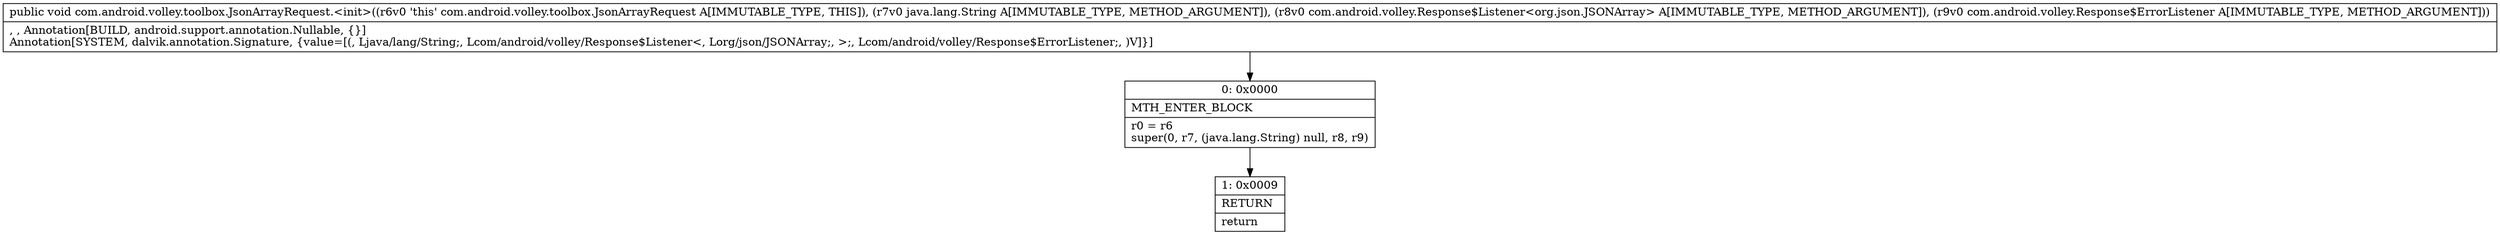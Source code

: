 digraph "CFG forcom.android.volley.toolbox.JsonArrayRequest.\<init\>(Ljava\/lang\/String;Lcom\/android\/volley\/Response$Listener;Lcom\/android\/volley\/Response$ErrorListener;)V" {
Node_0 [shape=record,label="{0\:\ 0x0000|MTH_ENTER_BLOCK\l|r0 = r6\lsuper(0, r7, (java.lang.String) null, r8, r9)\l}"];
Node_1 [shape=record,label="{1\:\ 0x0009|RETURN\l|return\l}"];
MethodNode[shape=record,label="{public void com.android.volley.toolbox.JsonArrayRequest.\<init\>((r6v0 'this' com.android.volley.toolbox.JsonArrayRequest A[IMMUTABLE_TYPE, THIS]), (r7v0 java.lang.String A[IMMUTABLE_TYPE, METHOD_ARGUMENT]), (r8v0 com.android.volley.Response$Listener\<org.json.JSONArray\> A[IMMUTABLE_TYPE, METHOD_ARGUMENT]), (r9v0 com.android.volley.Response$ErrorListener A[IMMUTABLE_TYPE, METHOD_ARGUMENT]))  | , , Annotation[BUILD, android.support.annotation.Nullable, \{\}]\lAnnotation[SYSTEM, dalvik.annotation.Signature, \{value=[(, Ljava\/lang\/String;, Lcom\/android\/volley\/Response$Listener\<, Lorg\/json\/JSONArray;, \>;, Lcom\/android\/volley\/Response$ErrorListener;, )V]\}]\l}"];
MethodNode -> Node_0;
Node_0 -> Node_1;
}

